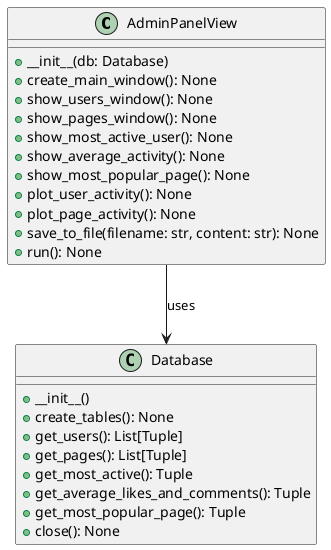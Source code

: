 @startuml

class AdminPanelView {
    + __init__(db: Database)
    + create_main_window(): None
    + show_users_window(): None
    + show_pages_window(): None
    + show_most_active_user(): None
    + show_average_activity(): None
    + show_most_popular_page(): None
    + plot_user_activity(): None
    + plot_page_activity(): None
    + save_to_file(filename: str, content: str): None
    + run(): None
}

class Database {
    + __init__()
    + create_tables(): None
    + get_users(): List[Tuple]
    + get_pages(): List[Tuple]
    + get_most_active(): Tuple
    + get_average_likes_and_comments(): Tuple
    + get_most_popular_page(): Tuple
    + close(): None
}

AdminPanelView --> Database : uses

@enduml
